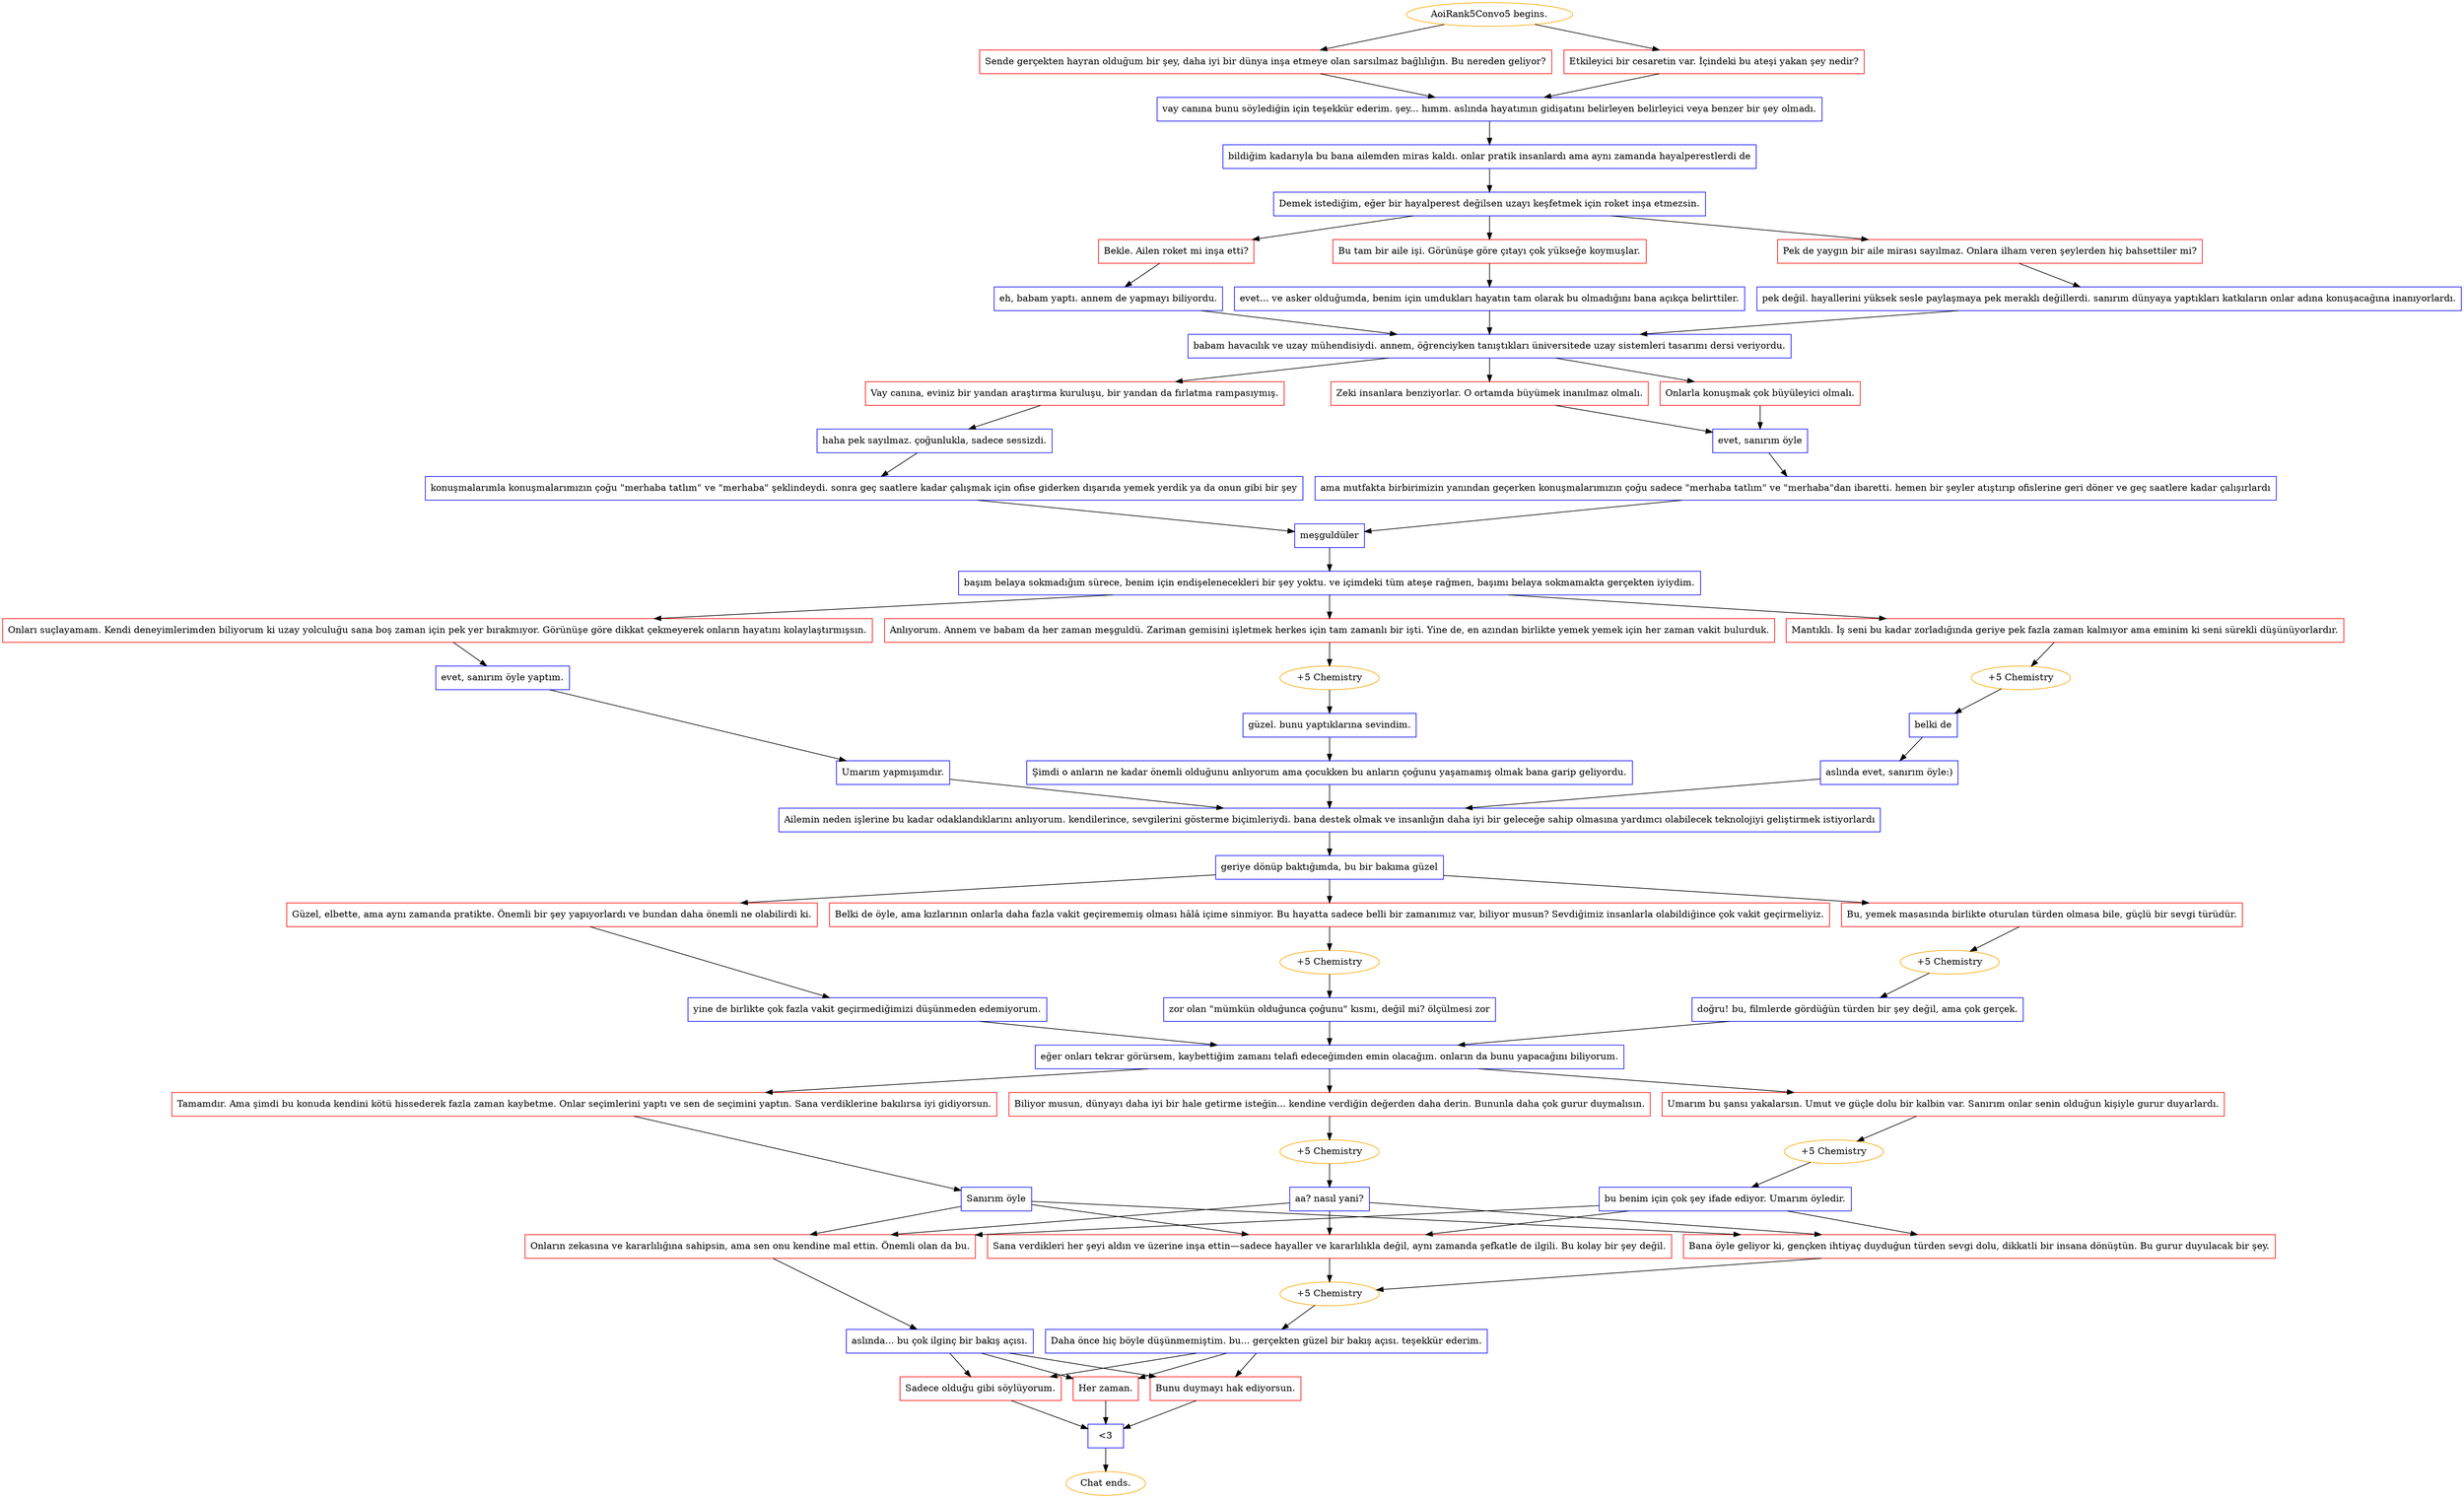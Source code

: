 digraph {
	"AoiRank5Convo5 begins." [color=orange];
		"AoiRank5Convo5 begins." -> j273379505;
		"AoiRank5Convo5 begins." -> j1605944714;
	j273379505 [label="Sende gerçekten hayran olduğum bir şey, daha iyi bir dünya inşa etmeye olan sarsılmaz bağlılığın. Bu nereden geliyor?",shape=box,color=red];
		j273379505 -> j3806642010;
	j1605944714 [label="Etkileyici bir cesaretin var. İçindeki bu ateşi yakan şey nedir?",shape=box,color=red];
		j1605944714 -> j3806642010;
	j3806642010 [label="vay canına bunu söylediğin için teşekkür ederim. şey... hımm. aslında hayatımın gidişatını belirleyen belirleyici veya benzer bir şey olmadı.",shape=box,color=blue];
		j3806642010 -> j2540776530;
	j2540776530 [label="bildiğim kadarıyla bu bana ailemden miras kaldı. onlar pratik insanlardı ama aynı zamanda hayalperestlerdi de",shape=box,color=blue];
		j2540776530 -> j1248172339;
	j1248172339 [label="Demek istediğim, eğer bir hayalperest değilsen uzayı keşfetmek için roket inşa etmezsin.",shape=box,color=blue];
		j1248172339 -> j1842668573;
		j1248172339 -> j1321298020;
		j1248172339 -> j593194680;
	j1842668573 [label="Bekle. Ailen roket mi inşa etti?",shape=box,color=red];
		j1842668573 -> j621240488;
	j1321298020 [label="Bu tam bir aile işi. Görünüşe göre çıtayı çok yükseğe koymuşlar.",shape=box,color=red];
		j1321298020 -> j2735439318;
	j593194680 [label="Pek de yaygın bir aile mirası sayılmaz. Onlara ilham veren şeylerden hiç bahsettiler mi?",shape=box,color=red];
		j593194680 -> j3594629741;
	j621240488 [label="eh, babam yaptı. annem de yapmayı biliyordu.",shape=box,color=blue];
		j621240488 -> j3894193397;
	j2735439318 [label="evet... ve asker olduğumda, benim için umdukları hayatın tam olarak bu olmadığını bana açıkça belirttiler.",shape=box,color=blue];
		j2735439318 -> j3894193397;
	j3594629741 [label="pek değil. hayallerini yüksek sesle paylaşmaya pek meraklı değillerdi. sanırım dünyaya yaptıkları katkıların onlar adına konuşacağına inanıyorlardı.",shape=box,color=blue];
		j3594629741 -> j3894193397;
	j3894193397 [label="babam havacılık ve uzay mühendisiydi. annem, öğrenciyken tanıştıkları üniversitede uzay sistemleri tasarımı dersi veriyordu.",shape=box,color=blue];
		j3894193397 -> j4184176757;
		j3894193397 -> j1751786779;
		j3894193397 -> j1928267649;
	j4184176757 [label="Vay canına, eviniz bir yandan araştırma kuruluşu, bir yandan da fırlatma rampasıymış.",shape=box,color=red];
		j4184176757 -> j2586554912;
	j1751786779 [label="Onlarla konuşmak çok büyüleyici olmalı.",shape=box,color=red];
		j1751786779 -> j1284968712;
	j1928267649 [label="Zeki insanlara benziyorlar. O ortamda büyümek inanılmaz olmalı.",shape=box,color=red];
		j1928267649 -> j1284968712;
	j2586554912 [label="haha pek sayılmaz. çoğunlukla, sadece sessizdi.",shape=box,color=blue];
		j2586554912 -> j2765207166;
	j1284968712 [label="evet, sanırım öyle",shape=box,color=blue];
		j1284968712 -> j417821359;
	j2765207166 [label="konuşmalarımla konuşmalarımızın çoğu \"merhaba tatlım\" ve \"merhaba\" şeklindeydi. sonra geç saatlere kadar çalışmak için ofise giderken dışarıda yemek yerdik ya da onun gibi bir şey",shape=box,color=blue];
		j2765207166 -> j3958235070;
	j417821359 [label="ama mutfakta birbirimizin yanından geçerken konuşmalarımızın çoğu sadece \"merhaba tatlım\" ve \"merhaba\"dan ibaretti. hemen bir şeyler atıştırıp ofislerine geri döner ve geç saatlere kadar çalışırlardı",shape=box,color=blue];
		j417821359 -> j3958235070;
	j3958235070 [label="meşguldüler",shape=box,color=blue];
		j3958235070 -> j2392143257;
	j2392143257 [label="başım belaya sokmadığım sürece, benim için endişelenecekleri bir şey yoktu. ve içimdeki tüm ateşe rağmen, başımı belaya sokmamakta gerçekten iyiydim.",shape=box,color=blue];
		j2392143257 -> j3954676619;
		j2392143257 -> j1074445785;
		j2392143257 -> j2519137431;
	j3954676619 [label="Anlıyorum. Annem ve babam da her zaman meşguldü. Zariman gemisini işletmek herkes için tam zamanlı bir işti. Yine de, en azından birlikte yemek yemek için her zaman vakit bulurduk.",shape=box,color=red];
		j3954676619 -> j199093151;
	j1074445785 [label="Mantıklı. İş seni bu kadar zorladığında geriye pek fazla zaman kalmıyor ama eminim ki seni sürekli düşünüyorlardır.",shape=box,color=red];
		j1074445785 -> j238260805;
	j2519137431 [label="Onları suçlayamam. Kendi deneyimlerimden biliyorum ki uzay yolculuğu sana boş zaman için pek yer bırakmıyor. Görünüşe göre dikkat çekmeyerek onların hayatını kolaylaştırmışsın.",shape=box,color=red];
		j2519137431 -> j3810756013;
	j199093151 [label="+5 Chemistry",color=orange];
		j199093151 -> j1381984625;
	j238260805 [label="+5 Chemistry",color=orange];
		j238260805 -> j2633186568;
	j3810756013 [label="evet, sanırım öyle yaptım.",shape=box,color=blue];
		j3810756013 -> j2173881659;
	j1381984625 [label="güzel. bunu yaptıklarına sevindim.",shape=box,color=blue];
		j1381984625 -> j2777809414;
	j2633186568 [label="belki de",shape=box,color=blue];
		j2633186568 -> j2227012592;
	j2173881659 [label="Umarım yapmışımdır.",shape=box,color=blue];
		j2173881659 -> j1982529998;
	j2777809414 [label="Şimdi o anların ne kadar önemli olduğunu anlıyorum ama çocukken bu anların çoğunu yaşamamış olmak bana garip geliyordu.",shape=box,color=blue];
		j2777809414 -> j1982529998;
	j2227012592 [label="aslında evet, sanırım öyle:)",shape=box,color=blue];
		j2227012592 -> j1982529998;
	j1982529998 [label="Ailemin neden işlerine bu kadar odaklandıklarını anlıyorum. kendilerince, sevgilerini gösterme biçimleriydi. bana destek olmak ve insanlığın daha iyi bir geleceğe sahip olmasına yardımcı olabilecek teknolojiyi geliştirmek istiyorlardı",shape=box,color=blue];
		j1982529998 -> j939180305;
	j939180305 [label="geriye dönüp baktığımda, bu bir bakıma güzel",shape=box,color=blue];
		j939180305 -> j2873952668;
		j939180305 -> j1128034698;
		j939180305 -> j1712416339;
	j2873952668 [label="Belki de öyle, ama kızlarının onlarla daha fazla vakit geçirememiş olması hâlâ içime sinmiyor. Bu hayatta sadece belli bir zamanımız var, biliyor musun? Sevdiğimiz insanlarla olabildiğince çok vakit geçirmeliyiz.",shape=box,color=red];
		j2873952668 -> j2003517948;
	j1128034698 [label="Güzel, elbette, ama aynı zamanda pratikte. Önemli bir şey yapıyorlardı ve bundan daha önemli ne olabilirdi ki.",shape=box,color=red];
		j1128034698 -> j2190975336;
	j1712416339 [label="Bu, yemek masasında birlikte oturulan türden olmasa bile, güçlü bir sevgi türüdür.",shape=box,color=red];
		j1712416339 -> j2176448072;
	j2003517948 [label="+5 Chemistry",color=orange];
		j2003517948 -> j1192684218;
	j2190975336 [label="yine de birlikte çok fazla vakit geçirmediğimizi düşünmeden edemiyorum.",shape=box,color=blue];
		j2190975336 -> j1212400273;
	j2176448072 [label="+5 Chemistry",color=orange];
		j2176448072 -> j2368290485;
	j1192684218 [label="zor olan \"mümkün olduğunca çoğunu\" kısmı, değil mi? ölçülmesi zor",shape=box,color=blue];
		j1192684218 -> j1212400273;
	j1212400273 [label="eğer onları tekrar görürsem, kaybettiğim zamanı telafi edeceğimden emin olacağım. onların da bunu yapacağını biliyorum.",shape=box,color=blue];
		j1212400273 -> j3366383361;
		j1212400273 -> j1316425282;
		j1212400273 -> j3141373066;
	j2368290485 [label="doğru! bu, filmlerde gördüğün türden bir şey değil, ama çok gerçek.",shape=box,color=blue];
		j2368290485 -> j1212400273;
	j3366383361 [label="Tamamdır. Ama şimdi bu konuda kendini kötü hissederek fazla zaman kaybetme. Onlar seçimlerini yaptı ve sen de seçimini yaptın. Sana verdiklerine bakılırsa iyi gidiyorsun.",shape=box,color=red];
		j3366383361 -> j3944014891;
	j1316425282 [label="Biliyor musun, dünyayı daha iyi bir hale getirme isteğin... kendine verdiğin değerden daha derin. Bununla daha çok gurur duymalısın.",shape=box,color=red];
		j1316425282 -> j3397539645;
	j3141373066 [label="Umarım bu şansı yakalarsın. Umut ve güçle dolu bir kalbin var. Sanırım onlar senin olduğun kişiyle gurur duyarlardı.",shape=box,color=red];
		j3141373066 -> j4129871789;
	j3944014891 [label="Sanırım öyle",shape=box,color=blue];
		j3944014891 -> j2211162286;
		j3944014891 -> j3200266874;
		j3944014891 -> j2794173328;
	j3397539645 [label="+5 Chemistry",color=orange];
		j3397539645 -> j1719855289;
	j4129871789 [label="+5 Chemistry",color=orange];
		j4129871789 -> j3157558805;
	j2211162286 [label="Onların zekasına ve kararlılığına sahipsin, ama sen onu kendine mal ettin. Önemli olan da bu.",shape=box,color=red];
		j2211162286 -> j3717640458;
	j3200266874 [label="Bana öyle geliyor ki, gençken ihtiyaç duyduğun türden sevgi dolu, dikkatli bir insana dönüştün. Bu gurur duyulacak bir şey.",shape=box,color=red];
		j3200266874 -> j4160116306;
	j2794173328 [label="Sana verdikleri her şeyi aldın ve üzerine inşa ettin—sadece hayaller ve kararlılıkla değil, aynı zamanda şefkatle de ilgili. Bu kolay bir şey değil.",shape=box,color=red];
		j2794173328 -> j4160116306;
	j1719855289 [label="aa? nasıl yani?",shape=box,color=blue];
		j1719855289 -> j2211162286;
		j1719855289 -> j3200266874;
		j1719855289 -> j2794173328;
	j3157558805 [label="bu benim için çok şey ifade ediyor. Umarım öyledir.",shape=box,color=blue];
		j3157558805 -> j2211162286;
		j3157558805 -> j3200266874;
		j3157558805 -> j2794173328;
	j3717640458 [label="aslında... bu çok ilginç bir bakış açısı.",shape=box,color=blue];
		j3717640458 -> j2910667291;
		j3717640458 -> j2739784024;
		j3717640458 -> j1233165622;
	j4160116306 [label="+5 Chemistry",color=orange];
		j4160116306 -> j2542939288;
	j2910667291 [label="Sadece olduğu gibi söylüyorum.",shape=box,color=red];
		j2910667291 -> j1841680728;
	j2739784024 [label="Her zaman.",shape=box,color=red];
		j2739784024 -> j1841680728;
	j1233165622 [label="Bunu duymayı hak ediyorsun.",shape=box,color=red];
		j1233165622 -> j1841680728;
	j2542939288 [label="Daha önce hiç böyle düşünmemiştim. bu... gerçekten güzel bir bakış açısı. teşekkür ederim.",shape=box,color=blue];
		j2542939288 -> j2910667291;
		j2542939288 -> j2739784024;
		j2542939288 -> j1233165622;
	j1841680728 [label="<3",shape=box,color=blue];
		j1841680728 -> "Chat ends.";
	"Chat ends." [color=orange];
}